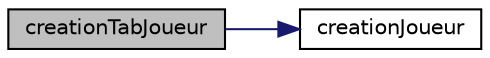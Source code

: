 digraph "creationTabJoueur"
{
 // INTERACTIVE_SVG=YES
 // LATEX_PDF_SIZE
  edge [fontname="Helvetica",fontsize="10",labelfontname="Helvetica",labelfontsize="10"];
  node [fontname="Helvetica",fontsize="10",shape=record];
  rankdir="LR";
  Node1 [label="creationTabJoueur",height=0.2,width=0.4,color="black", fillcolor="grey75", style="filled", fontcolor="black",tooltip="Création d'un tableau de joueurs avec leurs infos respectives."];
  Node1 -> Node2 [color="midnightblue",fontsize="10",style="solid",fontname="Helvetica"];
  Node2 [label="creationJoueur",height=0.2,width=0.4,color="black", fillcolor="white", style="filled",URL="$creation_8c.html#a9ec3ddc22034b709cd2db54cd6ff9516",tooltip="Permet de crée les joueurs."];
}
